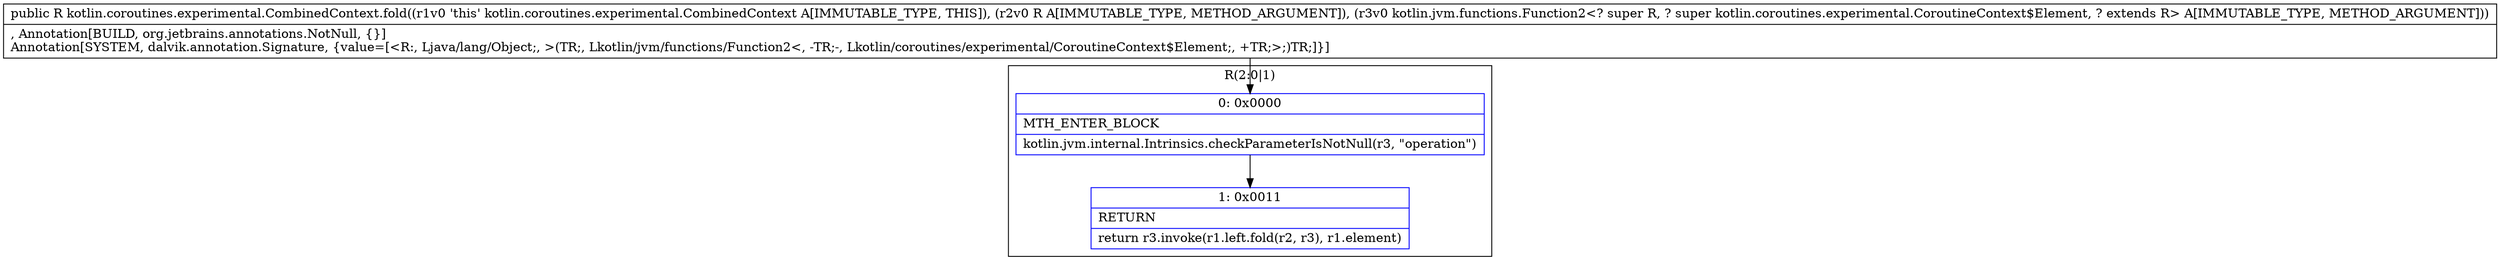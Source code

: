 digraph "CFG forkotlin.coroutines.experimental.CombinedContext.fold(Ljava\/lang\/Object;Lkotlin\/jvm\/functions\/Function2;)Ljava\/lang\/Object;" {
subgraph cluster_Region_1030849349 {
label = "R(2:0|1)";
node [shape=record,color=blue];
Node_0 [shape=record,label="{0\:\ 0x0000|MTH_ENTER_BLOCK\l|kotlin.jvm.internal.Intrinsics.checkParameterIsNotNull(r3, \"operation\")\l}"];
Node_1 [shape=record,label="{1\:\ 0x0011|RETURN\l|return r3.invoke(r1.left.fold(r2, r3), r1.element)\l}"];
}
MethodNode[shape=record,label="{public R kotlin.coroutines.experimental.CombinedContext.fold((r1v0 'this' kotlin.coroutines.experimental.CombinedContext A[IMMUTABLE_TYPE, THIS]), (r2v0 R A[IMMUTABLE_TYPE, METHOD_ARGUMENT]), (r3v0 kotlin.jvm.functions.Function2\<? super R, ? super kotlin.coroutines.experimental.CoroutineContext$Element, ? extends R\> A[IMMUTABLE_TYPE, METHOD_ARGUMENT]))  | , Annotation[BUILD, org.jetbrains.annotations.NotNull, \{\}]\lAnnotation[SYSTEM, dalvik.annotation.Signature, \{value=[\<R:, Ljava\/lang\/Object;, \>(TR;, Lkotlin\/jvm\/functions\/Function2\<, \-TR;\-, Lkotlin\/coroutines\/experimental\/CoroutineContext$Element;, +TR;\>;)TR;]\}]\l}"];
MethodNode -> Node_0;
Node_0 -> Node_1;
}

